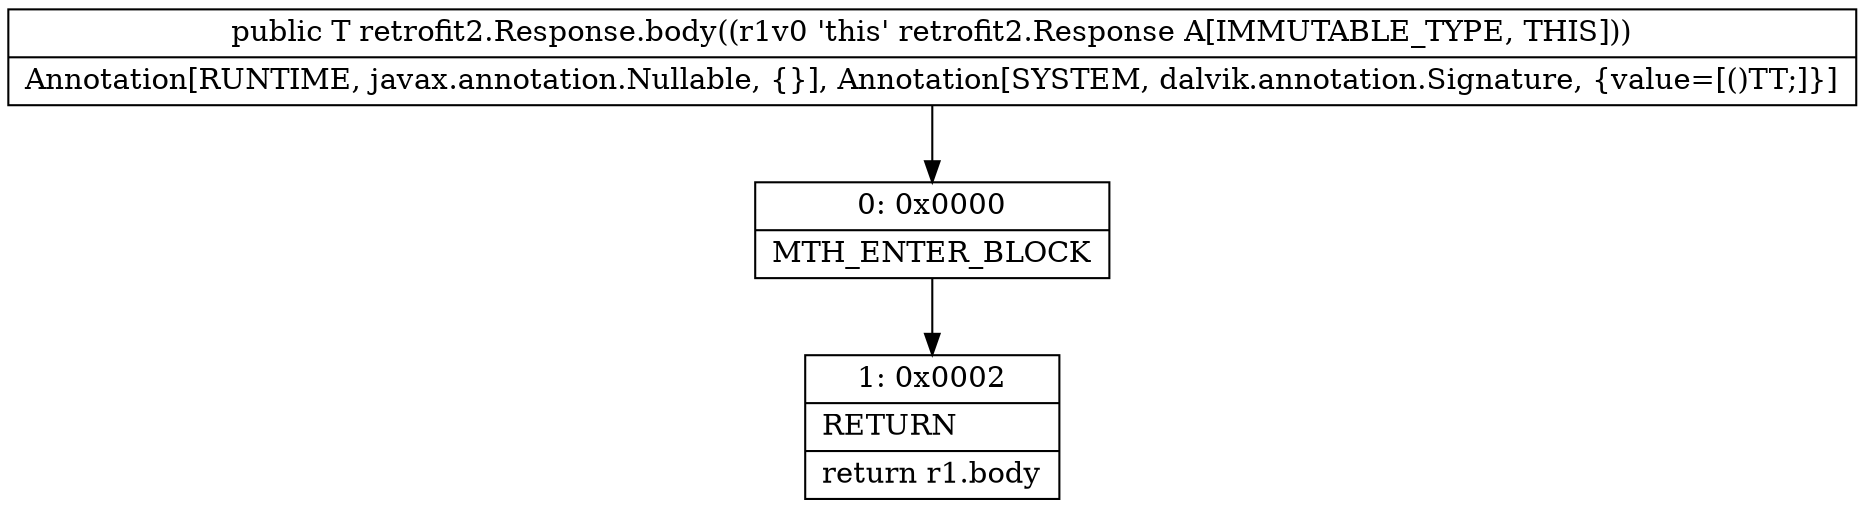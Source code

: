 digraph "CFG forretrofit2.Response.body()Ljava\/lang\/Object;" {
Node_0 [shape=record,label="{0\:\ 0x0000|MTH_ENTER_BLOCK\l}"];
Node_1 [shape=record,label="{1\:\ 0x0002|RETURN\l|return r1.body\l}"];
MethodNode[shape=record,label="{public T retrofit2.Response.body((r1v0 'this' retrofit2.Response A[IMMUTABLE_TYPE, THIS]))  | Annotation[RUNTIME, javax.annotation.Nullable, \{\}], Annotation[SYSTEM, dalvik.annotation.Signature, \{value=[()TT;]\}]\l}"];
MethodNode -> Node_0;
Node_0 -> Node_1;
}

